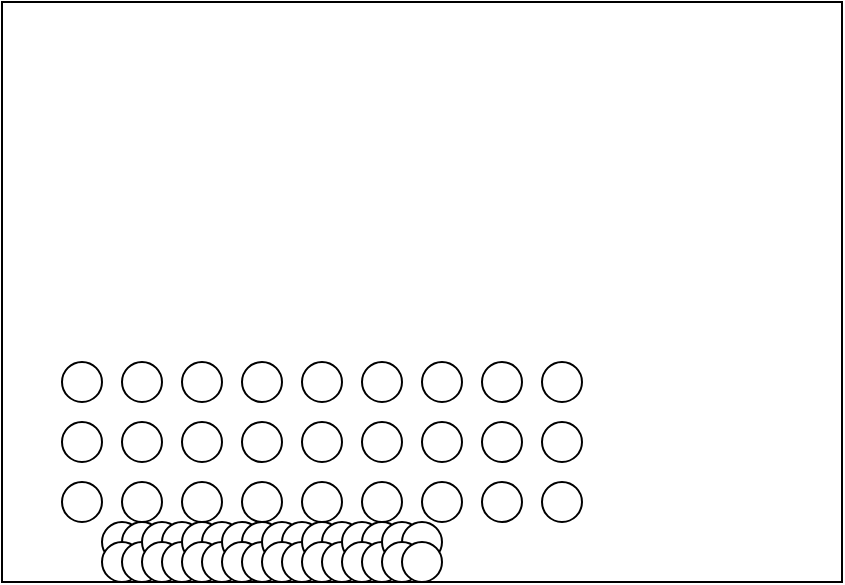 <mxfile version="15.3.5" type="device"><diagram id="6_pjJolzIiFGOif5JKA8" name="Page-1"><mxGraphModel dx="981" dy="486" grid="1" gridSize="10" guides="1" tooltips="1" connect="1" arrows="1" fold="1" page="1" pageScale="1" pageWidth="827" pageHeight="1169" math="0" shadow="0"><root><mxCell id="0"/><mxCell id="1" parent="0"/><mxCell id="ADAisXbjHRqcNETOn21d-1" value="" style="rounded=0;whiteSpace=wrap;html=1;hachureGap=4;pointerEvents=0;" vertex="1" parent="1"><mxGeometry x="110" y="160" width="420" height="290" as="geometry"/></mxCell><mxCell id="ADAisXbjHRqcNETOn21d-2" value="" style="ellipse;whiteSpace=wrap;html=1;hachureGap=4;pointerEvents=0;" vertex="1" parent="1"><mxGeometry x="140" y="340" width="20" height="20" as="geometry"/></mxCell><mxCell id="ADAisXbjHRqcNETOn21d-4" value="" style="ellipse;whiteSpace=wrap;html=1;hachureGap=4;pointerEvents=0;" vertex="1" parent="1"><mxGeometry x="170" y="340" width="20" height="20" as="geometry"/></mxCell><mxCell id="ADAisXbjHRqcNETOn21d-5" value="" style="ellipse;whiteSpace=wrap;html=1;hachureGap=4;pointerEvents=0;" vertex="1" parent="1"><mxGeometry x="200" y="340" width="20" height="20" as="geometry"/></mxCell><mxCell id="ADAisXbjHRqcNETOn21d-6" value="" style="ellipse;whiteSpace=wrap;html=1;hachureGap=4;pointerEvents=0;" vertex="1" parent="1"><mxGeometry x="230" y="340" width="20" height="20" as="geometry"/></mxCell><mxCell id="ADAisXbjHRqcNETOn21d-7" value="" style="ellipse;whiteSpace=wrap;html=1;hachureGap=4;pointerEvents=0;" vertex="1" parent="1"><mxGeometry x="260" y="340" width="20" height="20" as="geometry"/></mxCell><mxCell id="ADAisXbjHRqcNETOn21d-8" value="" style="ellipse;whiteSpace=wrap;html=1;hachureGap=4;pointerEvents=0;" vertex="1" parent="1"><mxGeometry x="290" y="340" width="20" height="20" as="geometry"/></mxCell><mxCell id="ADAisXbjHRqcNETOn21d-9" value="" style="ellipse;whiteSpace=wrap;html=1;hachureGap=4;pointerEvents=0;" vertex="1" parent="1"><mxGeometry x="320" y="340" width="20" height="20" as="geometry"/></mxCell><mxCell id="ADAisXbjHRqcNETOn21d-10" value="" style="ellipse;whiteSpace=wrap;html=1;hachureGap=4;pointerEvents=0;" vertex="1" parent="1"><mxGeometry x="350" y="340" width="20" height="20" as="geometry"/></mxCell><mxCell id="ADAisXbjHRqcNETOn21d-11" value="" style="ellipse;whiteSpace=wrap;html=1;hachureGap=4;pointerEvents=0;" vertex="1" parent="1"><mxGeometry x="380" y="340" width="20" height="20" as="geometry"/></mxCell><mxCell id="ADAisXbjHRqcNETOn21d-12" value="" style="ellipse;whiteSpace=wrap;html=1;hachureGap=4;pointerEvents=0;" vertex="1" parent="1"><mxGeometry x="140" y="370" width="20" height="20" as="geometry"/></mxCell><mxCell id="ADAisXbjHRqcNETOn21d-13" value="" style="ellipse;whiteSpace=wrap;html=1;hachureGap=4;pointerEvents=0;" vertex="1" parent="1"><mxGeometry x="170" y="370" width="20" height="20" as="geometry"/></mxCell><mxCell id="ADAisXbjHRqcNETOn21d-14" value="" style="ellipse;whiteSpace=wrap;html=1;hachureGap=4;pointerEvents=0;" vertex="1" parent="1"><mxGeometry x="200" y="370" width="20" height="20" as="geometry"/></mxCell><mxCell id="ADAisXbjHRqcNETOn21d-15" value="" style="ellipse;whiteSpace=wrap;html=1;hachureGap=4;pointerEvents=0;" vertex="1" parent="1"><mxGeometry x="230" y="370" width="20" height="20" as="geometry"/></mxCell><mxCell id="ADAisXbjHRqcNETOn21d-16" value="" style="ellipse;whiteSpace=wrap;html=1;hachureGap=4;pointerEvents=0;" vertex="1" parent="1"><mxGeometry x="260" y="370" width="20" height="20" as="geometry"/></mxCell><mxCell id="ADAisXbjHRqcNETOn21d-17" value="" style="ellipse;whiteSpace=wrap;html=1;hachureGap=4;pointerEvents=0;" vertex="1" parent="1"><mxGeometry x="290" y="370" width="20" height="20" as="geometry"/></mxCell><mxCell id="ADAisXbjHRqcNETOn21d-18" value="" style="ellipse;whiteSpace=wrap;html=1;hachureGap=4;pointerEvents=0;" vertex="1" parent="1"><mxGeometry x="320" y="370" width="20" height="20" as="geometry"/></mxCell><mxCell id="ADAisXbjHRqcNETOn21d-19" value="" style="ellipse;whiteSpace=wrap;html=1;hachureGap=4;pointerEvents=0;" vertex="1" parent="1"><mxGeometry x="350" y="370" width="20" height="20" as="geometry"/></mxCell><mxCell id="ADAisXbjHRqcNETOn21d-20" value="" style="ellipse;whiteSpace=wrap;html=1;hachureGap=4;pointerEvents=0;" vertex="1" parent="1"><mxGeometry x="380" y="370" width="20" height="20" as="geometry"/></mxCell><mxCell id="ADAisXbjHRqcNETOn21d-21" value="" style="ellipse;whiteSpace=wrap;html=1;hachureGap=4;pointerEvents=0;" vertex="1" parent="1"><mxGeometry x="140" y="400" width="20" height="20" as="geometry"/></mxCell><mxCell id="ADAisXbjHRqcNETOn21d-22" value="" style="ellipse;whiteSpace=wrap;html=1;hachureGap=4;pointerEvents=0;" vertex="1" parent="1"><mxGeometry x="170" y="400" width="20" height="20" as="geometry"/></mxCell><mxCell id="ADAisXbjHRqcNETOn21d-23" value="" style="ellipse;whiteSpace=wrap;html=1;hachureGap=4;pointerEvents=0;" vertex="1" parent="1"><mxGeometry x="200" y="400" width="20" height="20" as="geometry"/></mxCell><mxCell id="ADAisXbjHRqcNETOn21d-24" value="" style="ellipse;whiteSpace=wrap;html=1;hachureGap=4;pointerEvents=0;" vertex="1" parent="1"><mxGeometry x="230" y="400" width="20" height="20" as="geometry"/></mxCell><mxCell id="ADAisXbjHRqcNETOn21d-25" value="" style="ellipse;whiteSpace=wrap;html=1;hachureGap=4;pointerEvents=0;" vertex="1" parent="1"><mxGeometry x="260" y="400" width="20" height="20" as="geometry"/></mxCell><mxCell id="ADAisXbjHRqcNETOn21d-26" value="" style="ellipse;whiteSpace=wrap;html=1;hachureGap=4;pointerEvents=0;" vertex="1" parent="1"><mxGeometry x="290" y="400" width="20" height="20" as="geometry"/></mxCell><mxCell id="ADAisXbjHRqcNETOn21d-27" value="" style="ellipse;whiteSpace=wrap;html=1;hachureGap=4;pointerEvents=0;" vertex="1" parent="1"><mxGeometry x="320" y="400" width="20" height="20" as="geometry"/></mxCell><mxCell id="ADAisXbjHRqcNETOn21d-28" value="" style="ellipse;whiteSpace=wrap;html=1;hachureGap=4;pointerEvents=0;" vertex="1" parent="1"><mxGeometry x="350" y="400" width="20" height="20" as="geometry"/></mxCell><mxCell id="ADAisXbjHRqcNETOn21d-29" value="" style="ellipse;whiteSpace=wrap;html=1;hachureGap=4;pointerEvents=0;" vertex="1" parent="1"><mxGeometry x="380" y="400" width="20" height="20" as="geometry"/></mxCell><mxCell id="ADAisXbjHRqcNETOn21d-31" value="" style="ellipse;whiteSpace=wrap;html=1;hachureGap=4;pointerEvents=0;" vertex="1" parent="1"><mxGeometry x="160" y="420" width="20" height="20" as="geometry"/></mxCell><mxCell id="ADAisXbjHRqcNETOn21d-32" value="" style="ellipse;whiteSpace=wrap;html=1;hachureGap=4;pointerEvents=0;" vertex="1" parent="1"><mxGeometry x="170" y="420" width="20" height="20" as="geometry"/></mxCell><mxCell id="ADAisXbjHRqcNETOn21d-40" value="" style="ellipse;whiteSpace=wrap;html=1;hachureGap=4;pointerEvents=0;" vertex="1" parent="1"><mxGeometry x="160" y="430" width="20" height="20" as="geometry"/></mxCell><mxCell id="ADAisXbjHRqcNETOn21d-41" value="" style="ellipse;whiteSpace=wrap;html=1;hachureGap=4;pointerEvents=0;" vertex="1" parent="1"><mxGeometry x="170" y="430" width="20" height="20" as="geometry"/></mxCell><mxCell id="ADAisXbjHRqcNETOn21d-60" value="" style="ellipse;whiteSpace=wrap;html=1;hachureGap=4;pointerEvents=0;" vertex="1" parent="1"><mxGeometry x="180" y="420" width="20" height="20" as="geometry"/></mxCell><mxCell id="ADAisXbjHRqcNETOn21d-61" value="" style="ellipse;whiteSpace=wrap;html=1;hachureGap=4;pointerEvents=0;" vertex="1" parent="1"><mxGeometry x="190" y="420" width="20" height="20" as="geometry"/></mxCell><mxCell id="ADAisXbjHRqcNETOn21d-62" value="" style="ellipse;whiteSpace=wrap;html=1;hachureGap=4;pointerEvents=0;" vertex="1" parent="1"><mxGeometry x="180" y="430" width="20" height="20" as="geometry"/></mxCell><mxCell id="ADAisXbjHRqcNETOn21d-63" value="" style="ellipse;whiteSpace=wrap;html=1;hachureGap=4;pointerEvents=0;" vertex="1" parent="1"><mxGeometry x="190" y="430" width="20" height="20" as="geometry"/></mxCell><mxCell id="ADAisXbjHRqcNETOn21d-64" value="" style="ellipse;whiteSpace=wrap;html=1;hachureGap=4;pointerEvents=0;" vertex="1" parent="1"><mxGeometry x="200" y="420" width="20" height="20" as="geometry"/></mxCell><mxCell id="ADAisXbjHRqcNETOn21d-65" value="" style="ellipse;whiteSpace=wrap;html=1;hachureGap=4;pointerEvents=0;" vertex="1" parent="1"><mxGeometry x="210" y="420" width="20" height="20" as="geometry"/></mxCell><mxCell id="ADAisXbjHRqcNETOn21d-66" value="" style="ellipse;whiteSpace=wrap;html=1;hachureGap=4;pointerEvents=0;" vertex="1" parent="1"><mxGeometry x="200" y="430" width="20" height="20" as="geometry"/></mxCell><mxCell id="ADAisXbjHRqcNETOn21d-67" value="" style="ellipse;whiteSpace=wrap;html=1;hachureGap=4;pointerEvents=0;" vertex="1" parent="1"><mxGeometry x="210" y="430" width="20" height="20" as="geometry"/></mxCell><mxCell id="ADAisXbjHRqcNETOn21d-68" value="" style="ellipse;whiteSpace=wrap;html=1;hachureGap=4;pointerEvents=0;fontStyle=1" vertex="1" parent="1"><mxGeometry x="220" y="420" width="20" height="20" as="geometry"/></mxCell><mxCell id="ADAisXbjHRqcNETOn21d-69" value="" style="ellipse;whiteSpace=wrap;html=1;hachureGap=4;pointerEvents=0;fontStyle=1" vertex="1" parent="1"><mxGeometry x="230" y="420" width="20" height="20" as="geometry"/></mxCell><mxCell id="ADAisXbjHRqcNETOn21d-70" value="" style="ellipse;whiteSpace=wrap;html=1;hachureGap=4;pointerEvents=0;fontStyle=1" vertex="1" parent="1"><mxGeometry x="220" y="430" width="20" height="20" as="geometry"/></mxCell><mxCell id="ADAisXbjHRqcNETOn21d-71" value="" style="ellipse;whiteSpace=wrap;html=1;hachureGap=4;pointerEvents=0;fontStyle=1" vertex="1" parent="1"><mxGeometry x="230" y="430" width="20" height="20" as="geometry"/></mxCell><mxCell id="ADAisXbjHRqcNETOn21d-152" value="" style="group" vertex="1" connectable="0" parent="1"><mxGeometry x="240" y="420" width="90" height="30" as="geometry"/></mxCell><mxCell id="ADAisXbjHRqcNETOn21d-136" value="" style="ellipse;whiteSpace=wrap;html=1;hachureGap=4;pointerEvents=0;" vertex="1" parent="ADAisXbjHRqcNETOn21d-152"><mxGeometry width="20" height="20" as="geometry"/></mxCell><mxCell id="ADAisXbjHRqcNETOn21d-137" value="" style="ellipse;whiteSpace=wrap;html=1;hachureGap=4;pointerEvents=0;" vertex="1" parent="ADAisXbjHRqcNETOn21d-152"><mxGeometry x="10" width="20" height="20" as="geometry"/></mxCell><mxCell id="ADAisXbjHRqcNETOn21d-138" value="" style="ellipse;whiteSpace=wrap;html=1;hachureGap=4;pointerEvents=0;" vertex="1" parent="ADAisXbjHRqcNETOn21d-152"><mxGeometry y="10" width="20" height="20" as="geometry"/></mxCell><mxCell id="ADAisXbjHRqcNETOn21d-139" value="" style="ellipse;whiteSpace=wrap;html=1;hachureGap=4;pointerEvents=0;" vertex="1" parent="ADAisXbjHRqcNETOn21d-152"><mxGeometry x="10" y="10" width="20" height="20" as="geometry"/></mxCell><mxCell id="ADAisXbjHRqcNETOn21d-140" value="" style="ellipse;whiteSpace=wrap;html=1;hachureGap=4;pointerEvents=0;" vertex="1" parent="ADAisXbjHRqcNETOn21d-152"><mxGeometry x="20" width="20" height="20" as="geometry"/></mxCell><mxCell id="ADAisXbjHRqcNETOn21d-141" value="" style="ellipse;whiteSpace=wrap;html=1;hachureGap=4;pointerEvents=0;" vertex="1" parent="ADAisXbjHRqcNETOn21d-152"><mxGeometry x="30" width="20" height="20" as="geometry"/></mxCell><mxCell id="ADAisXbjHRqcNETOn21d-142" value="" style="ellipse;whiteSpace=wrap;html=1;hachureGap=4;pointerEvents=0;" vertex="1" parent="ADAisXbjHRqcNETOn21d-152"><mxGeometry x="20" y="10" width="20" height="20" as="geometry"/></mxCell><mxCell id="ADAisXbjHRqcNETOn21d-143" value="" style="ellipse;whiteSpace=wrap;html=1;hachureGap=4;pointerEvents=0;" vertex="1" parent="ADAisXbjHRqcNETOn21d-152"><mxGeometry x="30" y="10" width="20" height="20" as="geometry"/></mxCell><mxCell id="ADAisXbjHRqcNETOn21d-144" value="" style="ellipse;whiteSpace=wrap;html=1;hachureGap=4;pointerEvents=0;" vertex="1" parent="ADAisXbjHRqcNETOn21d-152"><mxGeometry x="40" width="20" height="20" as="geometry"/></mxCell><mxCell id="ADAisXbjHRqcNETOn21d-145" value="" style="ellipse;whiteSpace=wrap;html=1;hachureGap=4;pointerEvents=0;" vertex="1" parent="ADAisXbjHRqcNETOn21d-152"><mxGeometry x="50" width="20" height="20" as="geometry"/></mxCell><mxCell id="ADAisXbjHRqcNETOn21d-146" value="" style="ellipse;whiteSpace=wrap;html=1;hachureGap=4;pointerEvents=0;" vertex="1" parent="ADAisXbjHRqcNETOn21d-152"><mxGeometry x="40" y="10" width="20" height="20" as="geometry"/></mxCell><mxCell id="ADAisXbjHRqcNETOn21d-147" value="" style="ellipse;whiteSpace=wrap;html=1;hachureGap=4;pointerEvents=0;" vertex="1" parent="ADAisXbjHRqcNETOn21d-152"><mxGeometry x="50" y="10" width="20" height="20" as="geometry"/></mxCell><mxCell id="ADAisXbjHRqcNETOn21d-148" value="" style="ellipse;whiteSpace=wrap;html=1;hachureGap=4;pointerEvents=0;fontStyle=1" vertex="1" parent="ADAisXbjHRqcNETOn21d-152"><mxGeometry x="60" width="20" height="20" as="geometry"/></mxCell><mxCell id="ADAisXbjHRqcNETOn21d-149" value="" style="ellipse;whiteSpace=wrap;html=1;hachureGap=4;pointerEvents=0;fontStyle=1" vertex="1" parent="ADAisXbjHRqcNETOn21d-152"><mxGeometry x="70" width="20" height="20" as="geometry"/></mxCell><mxCell id="ADAisXbjHRqcNETOn21d-150" value="" style="ellipse;whiteSpace=wrap;html=1;hachureGap=4;pointerEvents=0;fontStyle=1" vertex="1" parent="ADAisXbjHRqcNETOn21d-152"><mxGeometry x="60" y="10" width="20" height="20" as="geometry"/></mxCell><mxCell id="ADAisXbjHRqcNETOn21d-151" value="" style="ellipse;whiteSpace=wrap;html=1;hachureGap=4;pointerEvents=0;fontStyle=1" vertex="1" parent="ADAisXbjHRqcNETOn21d-152"><mxGeometry x="70" y="10" width="20" height="20" as="geometry"/></mxCell></root></mxGraphModel></diagram></mxfile>